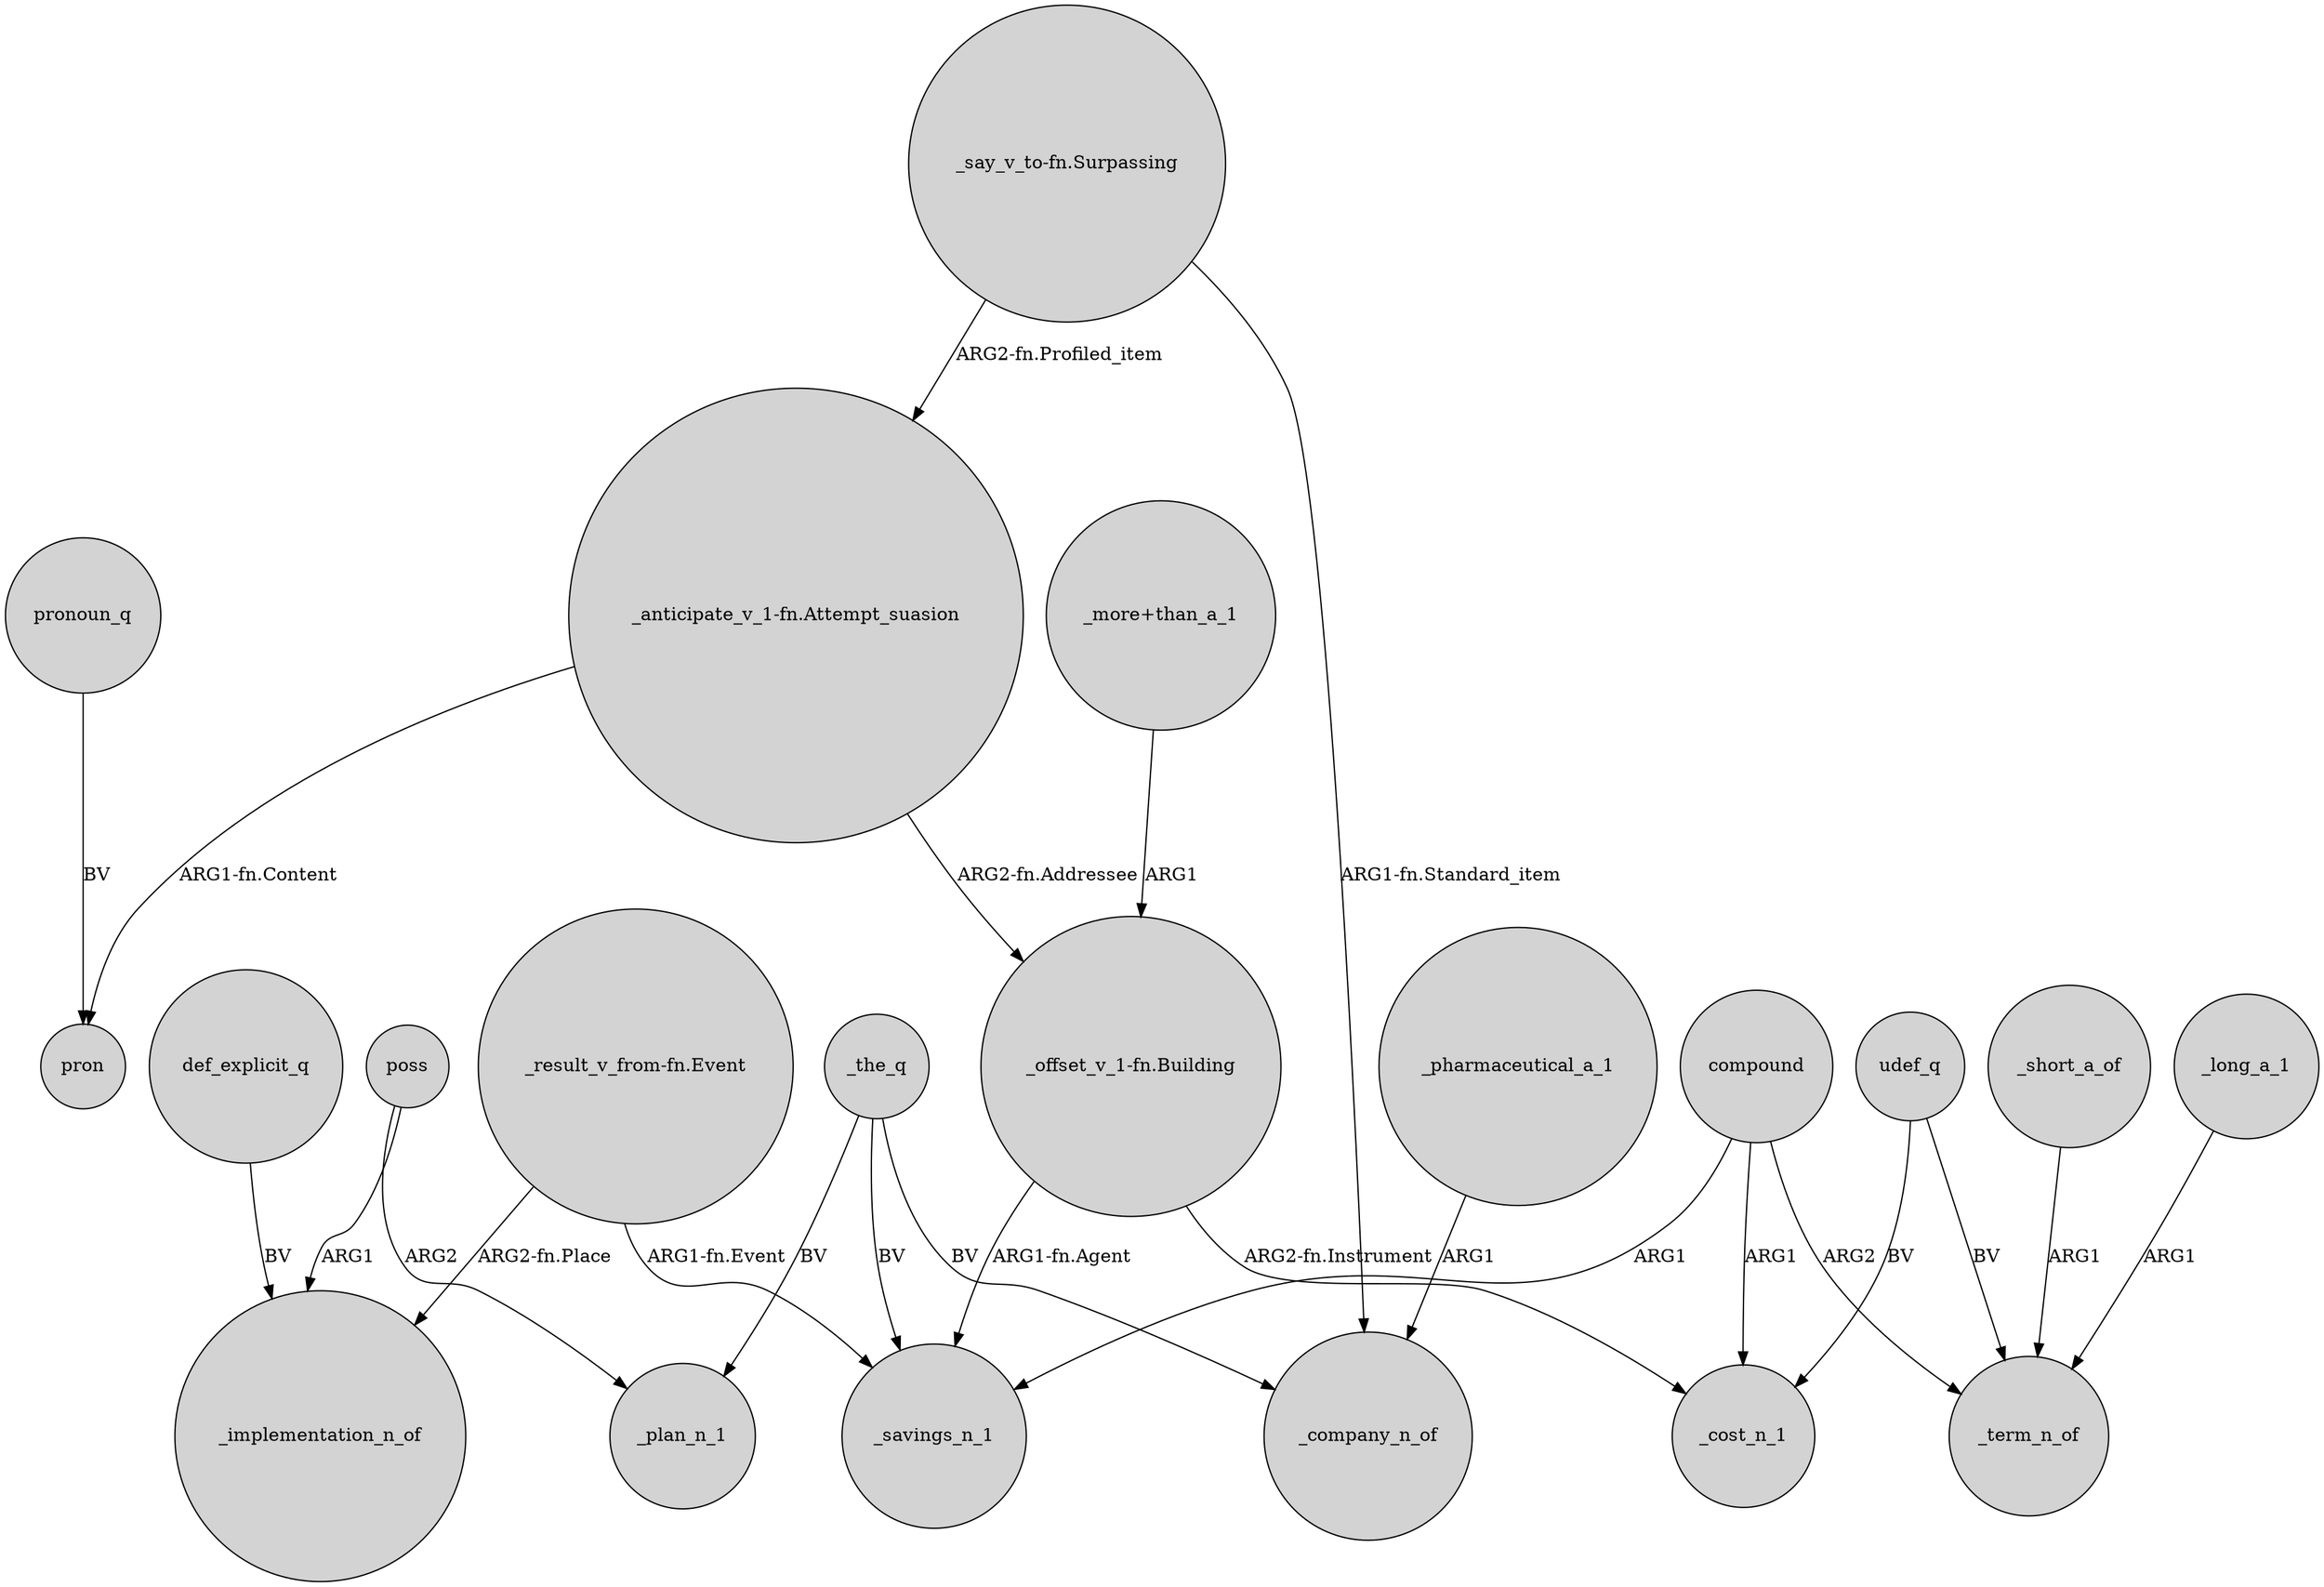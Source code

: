 digraph {
	node [shape=circle style=filled]
	"_anticipate_v_1-fn.Attempt_suasion" -> pron [label="ARG1-fn.Content"]
	udef_q -> _term_n_of [label=BV]
	poss -> _implementation_n_of [label=ARG1]
	poss -> _plan_n_1 [label=ARG2]
	_the_q -> _savings_n_1 [label=BV]
	compound -> _term_n_of [label=ARG2]
	"_say_v_to-fn.Surpassing" -> _company_n_of [label="ARG1-fn.Standard_item"]
	"_anticipate_v_1-fn.Attempt_suasion" -> "_offset_v_1-fn.Building" [label="ARG2-fn.Addressee"]
	"_offset_v_1-fn.Building" -> _savings_n_1 [label="ARG1-fn.Agent"]
	_long_a_1 -> _term_n_of [label=ARG1]
	"_offset_v_1-fn.Building" -> _cost_n_1 [label="ARG2-fn.Instrument"]
	"_say_v_to-fn.Surpassing" -> "_anticipate_v_1-fn.Attempt_suasion" [label="ARG2-fn.Profiled_item"]
	"_result_v_from-fn.Event" -> _implementation_n_of [label="ARG2-fn.Place"]
	pronoun_q -> pron [label=BV]
	compound -> _savings_n_1 [label=ARG1]
	_short_a_of -> _term_n_of [label=ARG1]
	_pharmaceutical_a_1 -> _company_n_of [label=ARG1]
	"_more+than_a_1" -> "_offset_v_1-fn.Building" [label=ARG1]
	_the_q -> _plan_n_1 [label=BV]
	compound -> _cost_n_1 [label=ARG1]
	"_result_v_from-fn.Event" -> _savings_n_1 [label="ARG1-fn.Event"]
	def_explicit_q -> _implementation_n_of [label=BV]
	_the_q -> _company_n_of [label=BV]
	udef_q -> _cost_n_1 [label=BV]
}
